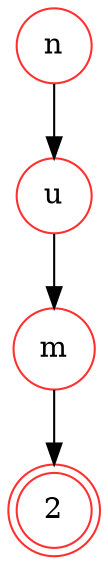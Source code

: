 digraph {   
    node [shape = doublecircle, color = firebrick1] 2 ;
    node [shape = circle];
    node [color= firebrick1];
    n -> u -> m -> 2;	
}
